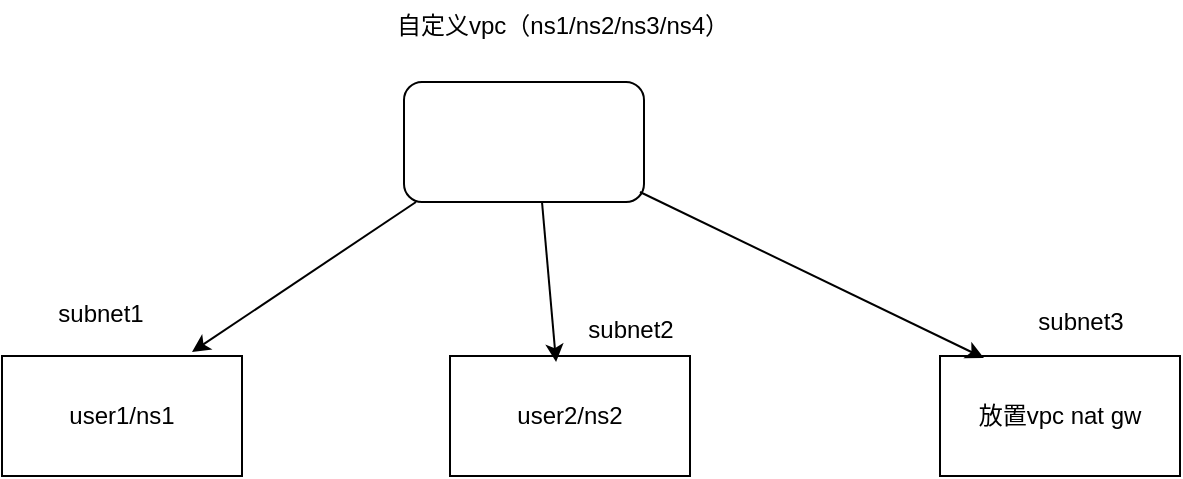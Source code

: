 <mxfile version="24.9.1">
  <diagram name="第 1 页" id="q1s--aifGB5CS_ZOAF3e">
    <mxGraphModel dx="954" dy="591" grid="0" gridSize="10" guides="1" tooltips="1" connect="1" arrows="1" fold="1" page="1" pageScale="1" pageWidth="827" pageHeight="1169" math="0" shadow="0">
      <root>
        <mxCell id="0" />
        <mxCell id="1" parent="0" />
        <mxCell id="AVH_UQeY-OxYKy3fBDr7-1" value="" style="rounded=1;whiteSpace=wrap;html=1;" vertex="1" parent="1">
          <mxGeometry x="296" y="115" width="120" height="60" as="geometry" />
        </mxCell>
        <mxCell id="AVH_UQeY-OxYKy3fBDr7-2" value="自定义vpc（ns1/ns2/ns3/ns4）" style="text;html=1;align=center;verticalAlign=middle;resizable=0;points=[];autosize=1;strokeColor=none;fillColor=none;" vertex="1" parent="1">
          <mxGeometry x="283" y="74" width="184" height="26" as="geometry" />
        </mxCell>
        <mxCell id="AVH_UQeY-OxYKy3fBDr7-3" value="user1/ns1" style="rounded=0;whiteSpace=wrap;html=1;" vertex="1" parent="1">
          <mxGeometry x="95" y="252" width="120" height="60" as="geometry" />
        </mxCell>
        <mxCell id="AVH_UQeY-OxYKy3fBDr7-4" value="user2/ns2" style="rounded=0;whiteSpace=wrap;html=1;" vertex="1" parent="1">
          <mxGeometry x="319" y="252" width="120" height="60" as="geometry" />
        </mxCell>
        <mxCell id="AVH_UQeY-OxYKy3fBDr7-5" value="放置vpc nat gw" style="rounded=0;whiteSpace=wrap;html=1;" vertex="1" parent="1">
          <mxGeometry x="564" y="252" width="120" height="60" as="geometry" />
        </mxCell>
        <mxCell id="AVH_UQeY-OxYKy3fBDr7-6" value="" style="endArrow=classic;html=1;rounded=0;" edge="1" parent="1">
          <mxGeometry width="50" height="50" relative="1" as="geometry">
            <mxPoint x="302" y="175" as="sourcePoint" />
            <mxPoint x="190" y="250" as="targetPoint" />
          </mxGeometry>
        </mxCell>
        <mxCell id="AVH_UQeY-OxYKy3fBDr7-7" value="" style="endArrow=classic;html=1;rounded=0;entryX=0.442;entryY=0.05;entryDx=0;entryDy=0;entryPerimeter=0;" edge="1" parent="1" target="AVH_UQeY-OxYKy3fBDr7-4">
          <mxGeometry width="50" height="50" relative="1" as="geometry">
            <mxPoint x="365" y="175" as="sourcePoint" />
            <mxPoint x="253" y="250" as="targetPoint" />
          </mxGeometry>
        </mxCell>
        <mxCell id="AVH_UQeY-OxYKy3fBDr7-8" value="" style="endArrow=classic;html=1;rounded=0;entryX=0.183;entryY=0.017;entryDx=0;entryDy=0;entryPerimeter=0;" edge="1" parent="1" target="AVH_UQeY-OxYKy3fBDr7-5">
          <mxGeometry width="50" height="50" relative="1" as="geometry">
            <mxPoint x="414" y="170" as="sourcePoint" />
            <mxPoint x="421" y="250" as="targetPoint" />
          </mxGeometry>
        </mxCell>
        <mxCell id="AVH_UQeY-OxYKy3fBDr7-9" value="subnet1" style="text;html=1;align=center;verticalAlign=middle;resizable=0;points=[];autosize=1;strokeColor=none;fillColor=none;" vertex="1" parent="1">
          <mxGeometry x="113" y="218" width="61" height="26" as="geometry" />
        </mxCell>
        <mxCell id="AVH_UQeY-OxYKy3fBDr7-10" value="subnet2" style="text;html=1;align=center;verticalAlign=middle;resizable=0;points=[];autosize=1;strokeColor=none;fillColor=none;" vertex="1" parent="1">
          <mxGeometry x="378" y="226" width="61" height="26" as="geometry" />
        </mxCell>
        <mxCell id="AVH_UQeY-OxYKy3fBDr7-11" value="subnet3" style="text;html=1;align=center;verticalAlign=middle;resizable=0;points=[];autosize=1;strokeColor=none;fillColor=none;" vertex="1" parent="1">
          <mxGeometry x="603" y="222" width="61" height="26" as="geometry" />
        </mxCell>
      </root>
    </mxGraphModel>
  </diagram>
</mxfile>
